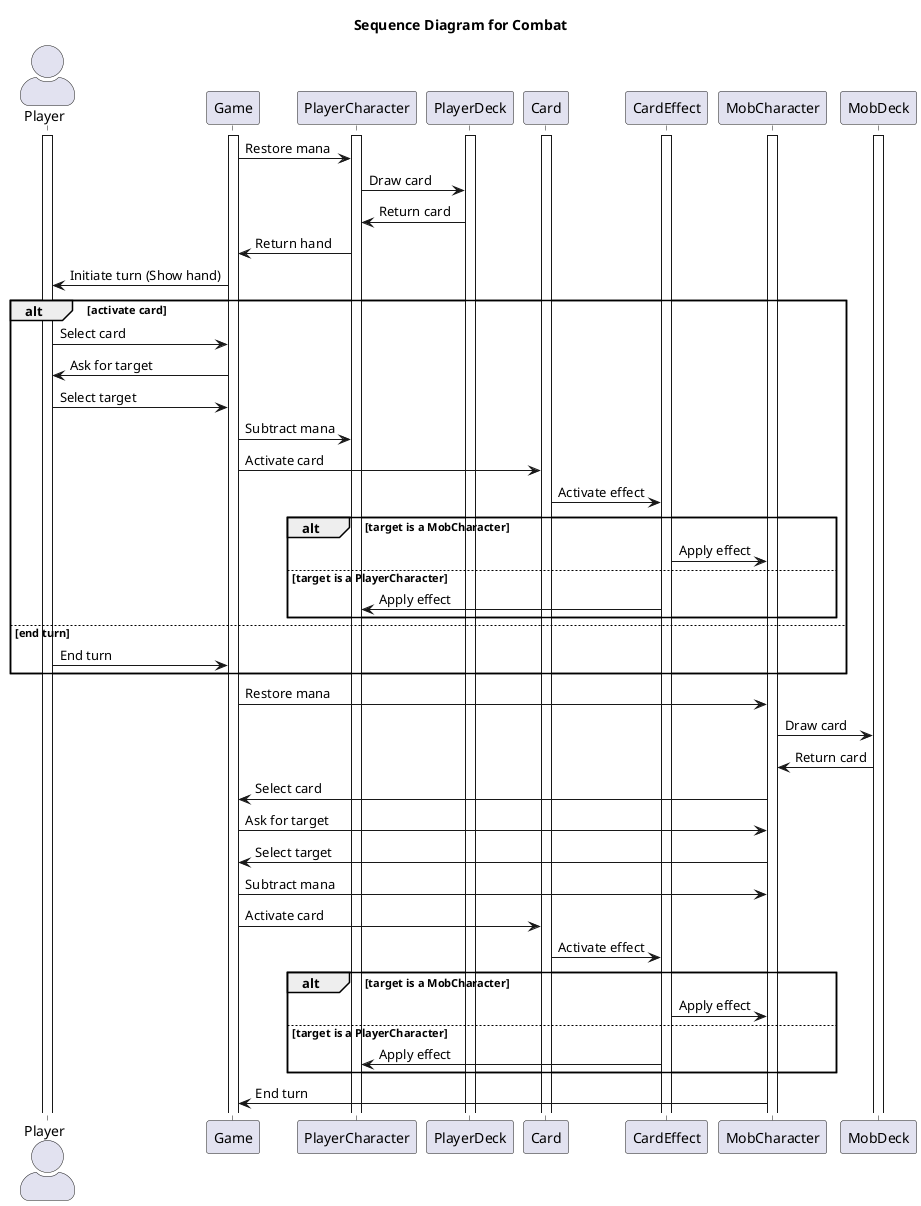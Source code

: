 @startuml sequence-diagram-uc2

title Sequence Diagram for Combat

skinparam actorStyle awesome

actor Player
participant Game
participant PlayerCharacter
participant PlayerDeck
participant Card
participant CardEffect
participant MobCharacter

activate Game
activate Player
activate PlayerCharacter
activate Card
activate PlayerDeck
activate MobCharacter
activate CardEffect
activate MobDeck

Game -> PlayerCharacter : Restore mana
PlayerCharacter -> PlayerDeck : Draw card
PlayerDeck -> PlayerCharacter : Return card
PlayerCharacter -> Game : Return hand
Game -> Player : Initiate turn (Show hand)

alt activate card
    Player -> Game : Select card
    Game -> Player : Ask for target
    Player -> Game : Select target
    Game -> PlayerCharacter : Subtract mana
    Game -> Card : Activate card
    Card -> CardEffect : Activate effect

    alt target is a MobCharacter
        CardEffect -> MobCharacter : Apply effect
    else target is a PlayerCharacter
        CardEffect -> PlayerCharacter : Apply effect
    end
else end turn
    Player -> Game : End turn

end

Game -> MobCharacter : Restore mana
MobCharacter -> MobDeck: Draw card
MobDeck -> MobCharacter : Return card
MobCharacter -> Game : Select card
Game -> MobCharacter : Ask for target
MobCharacter -> Game : Select target
Game -> MobCharacter : Subtract mana
Game -> Card : Activate card
Card -> CardEffect : Activate effect
alt target is a MobCharacter
    CardEffect -> MobCharacter : Apply effect
else target is a PlayerCharacter
    CardEffect -> PlayerCharacter : Apply effect
end
MobCharacter -> Game : End turn
@enduml